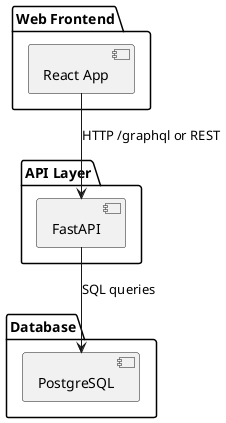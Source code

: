 @startuml
package "Web Frontend" {
  [React App] as FE
}
package "API Layer" {
  [FastAPI] as API
}
package "Database" {
  [PostgreSQL] as DB
}
FE --> API : HTTP /graphql or REST
API --> DB : SQL queries
@enduml